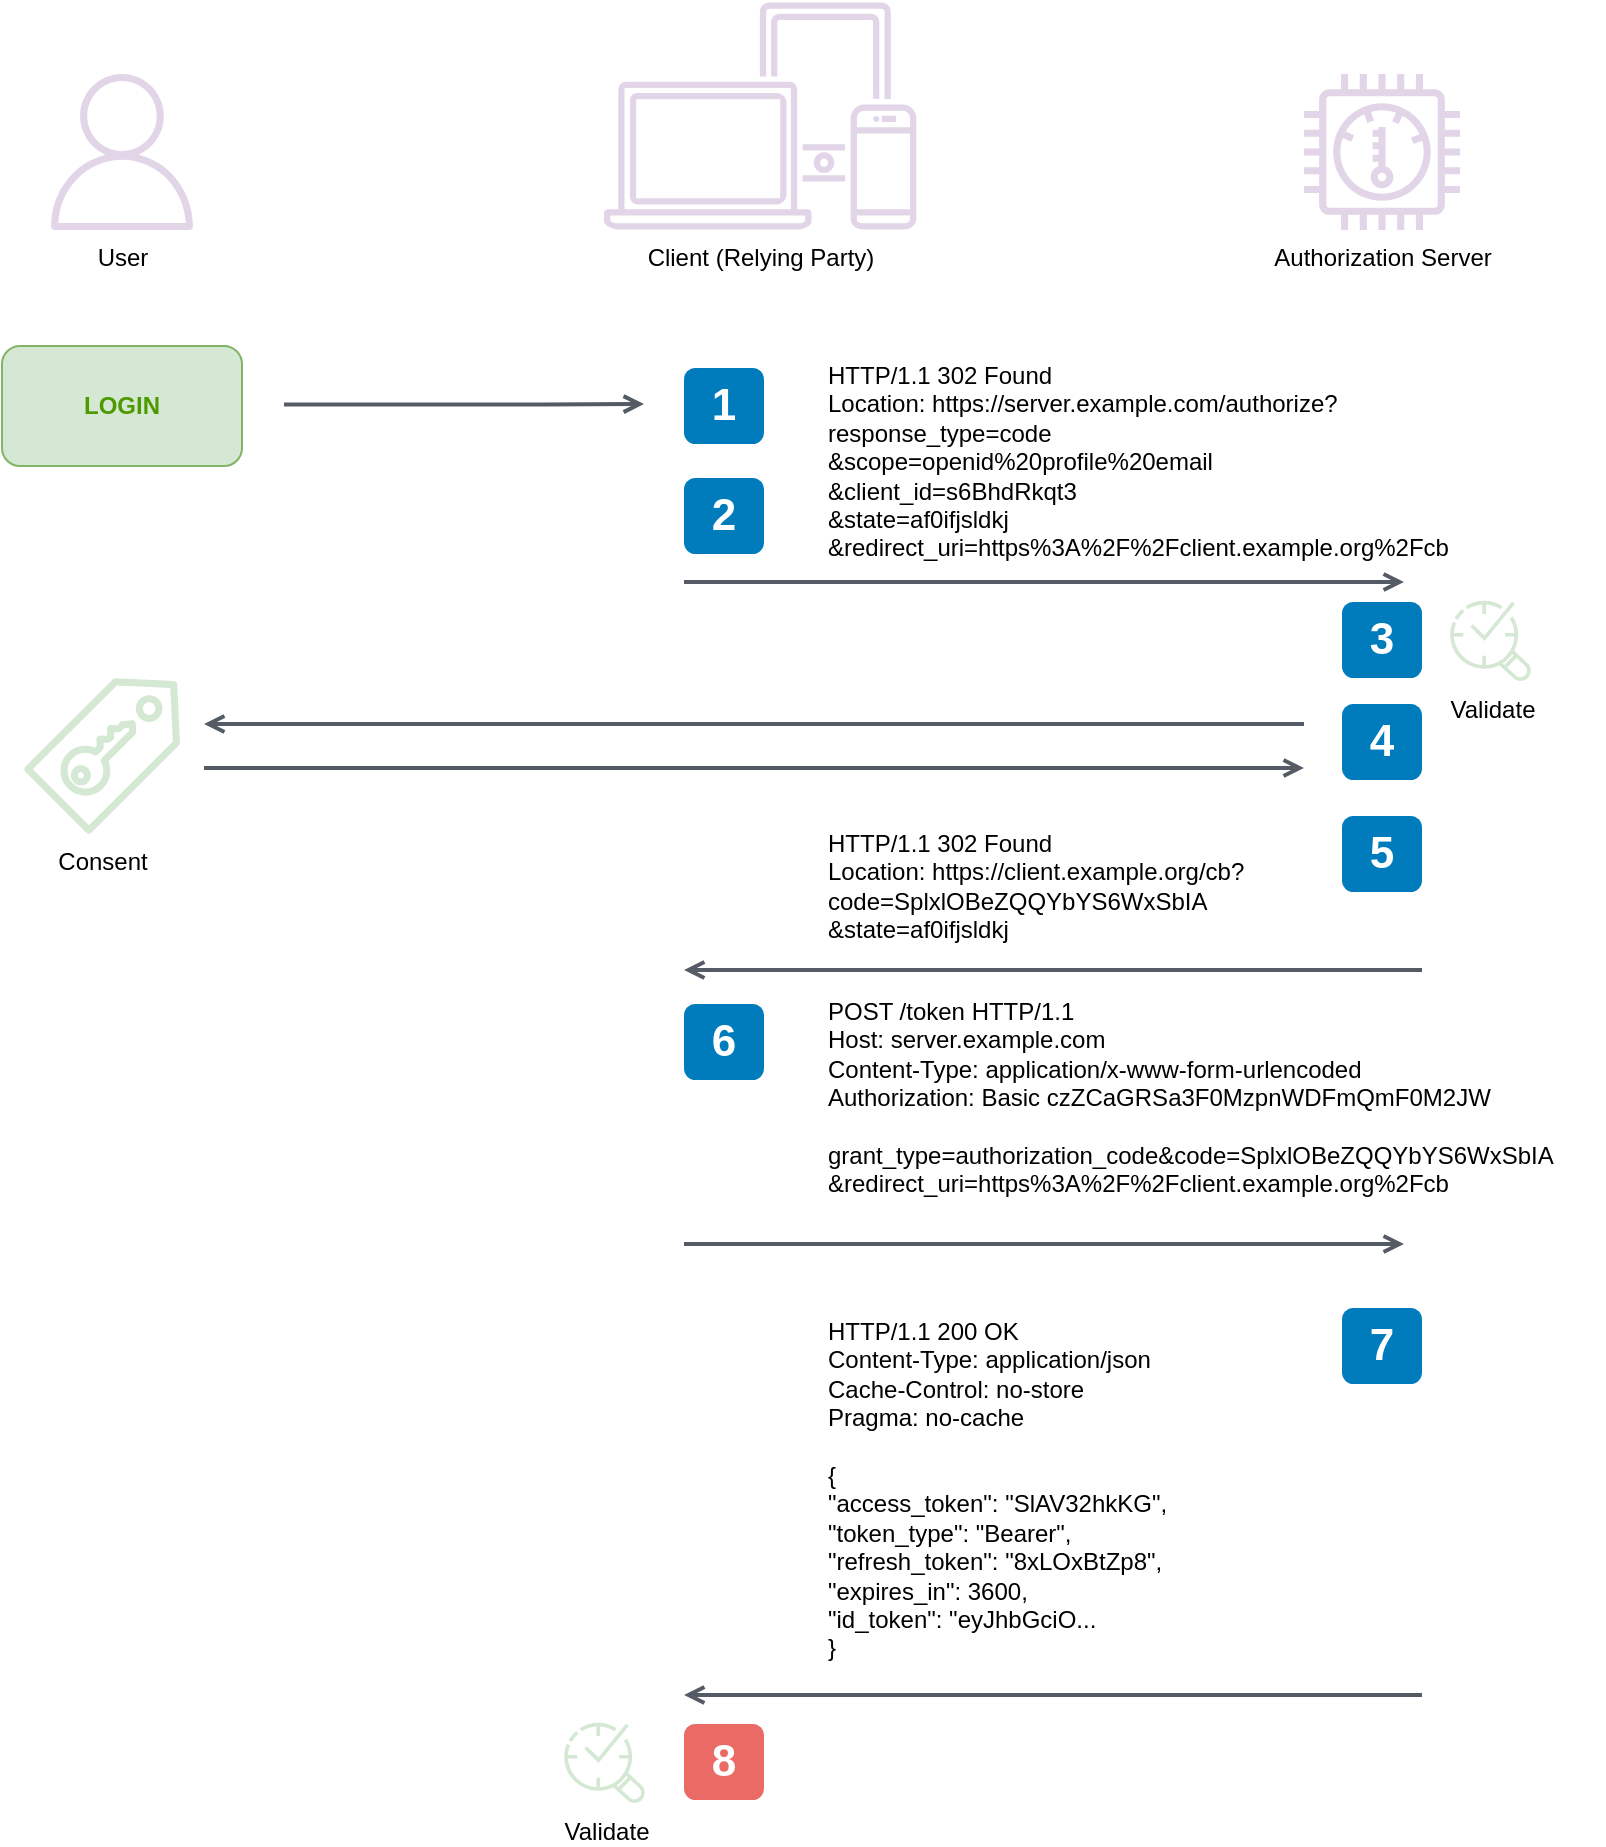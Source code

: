 <mxfile version="12.6.1" type="device"><diagram id="Ht1M8jgEwFfnCIfOTk4-" name="Page-1"><mxGraphModel dx="2031" dy="1066" grid="1" gridSize="10" guides="1" tooltips="1" connect="1" arrows="1" fold="1" page="1" pageScale="1" pageWidth="1169" pageHeight="827" math="0" shadow="0"><root><mxCell id="0"/><mxCell id="1" parent="0"/><mxCell id="-QjtrjUzRDEMRZ5MF8oH-8" value="Authorization Server" style="outlineConnect=0;fillColor=#e1d5e7;strokeColor=#9673a6;dashed=0;verticalLabelPosition=bottom;verticalAlign=top;align=center;html=1;fontSize=12;fontStyle=0;aspect=fixed;pointerEvents=1;shape=mxgraph.aws4.thermostat;" parent="1" vertex="1"><mxGeometry x="691" y="76" width="78" height="78" as="geometry"/></mxCell><mxCell id="-QjtrjUzRDEMRZ5MF8oH-9" value="1" style="rounded=1;whiteSpace=wrap;html=1;fillColor=#007CBD;strokeColor=none;fontColor=#FFFFFF;fontStyle=1;fontSize=22;" parent="1" vertex="1"><mxGeometry x="381" y="223" width="40" height="38" as="geometry"/></mxCell><mxCell id="-QjtrjUzRDEMRZ5MF8oH-27" value="2" style="rounded=1;whiteSpace=wrap;html=1;fillColor=#007CBD;strokeColor=none;fontColor=#FFFFFF;fontStyle=1;fontSize=22;" parent="1" vertex="1"><mxGeometry x="381" y="278" width="40" height="38" as="geometry"/></mxCell><mxCell id="-QjtrjUzRDEMRZ5MF8oH-28" value="3" style="rounded=1;whiteSpace=wrap;html=1;fillColor=#007CBD;strokeColor=none;fontColor=#FFFFFF;fontStyle=1;fontSize=22;" parent="1" vertex="1"><mxGeometry x="710" y="340" width="40" height="38" as="geometry"/></mxCell><mxCell id="-QjtrjUzRDEMRZ5MF8oH-29" value="4" style="rounded=1;whiteSpace=wrap;html=1;fillColor=#007CBD;strokeColor=none;fontColor=#FFFFFF;fontStyle=1;fontSize=22;" parent="1" vertex="1"><mxGeometry x="710" y="391" width="40" height="38" as="geometry"/></mxCell><mxCell id="-QjtrjUzRDEMRZ5MF8oH-30" value="5" style="rounded=1;whiteSpace=wrap;html=1;fillColor=#007CBD;strokeColor=none;fontColor=#FFFFFF;fontStyle=1;fontSize=22;" parent="1" vertex="1"><mxGeometry x="710" y="447" width="40" height="38" as="geometry"/></mxCell><mxCell id="-QjtrjUzRDEMRZ5MF8oH-31" value="6" style="rounded=1;whiteSpace=wrap;html=1;fillColor=#007CBD;strokeColor=none;fontColor=#FFFFFF;fontStyle=1;fontSize=22;" parent="1" vertex="1"><mxGeometry x="381" y="541" width="40" height="38" as="geometry"/></mxCell><mxCell id="-QjtrjUzRDEMRZ5MF8oH-32" value="7" style="rounded=1;whiteSpace=wrap;html=1;fillColor=#007CBD;strokeColor=none;fontColor=#FFFFFF;fontStyle=1;fontSize=22;" parent="1" vertex="1"><mxGeometry x="710" y="693" width="40" height="38" as="geometry"/></mxCell><mxCell id="-QjtrjUzRDEMRZ5MF8oH-33" value="8" style="rounded=1;whiteSpace=wrap;html=1;fillColor=#EA6B66;strokeColor=none;fontColor=#FFFFFF;fontStyle=1;fontSize=22;" parent="1" vertex="1"><mxGeometry x="381" y="901" width="40" height="38" as="geometry"/></mxCell><mxCell id="SCVMTBWpLvtzJIhz15lM-17" value="" style="edgeStyle=orthogonalEdgeStyle;html=1;endArrow=open;elbow=vertical;startArrow=none;endFill=0;strokeColor=#545B64;rounded=0;fontSize=14;strokeWidth=2;" parent="1" edge="1"><mxGeometry x="-0.037" y="20" width="100" relative="1" as="geometry"><mxPoint x="381" y="330" as="sourcePoint"/><mxPoint x="741" y="330" as="targetPoint"/><mxPoint as="offset"/></mxGeometry></mxCell><mxCell id="SCVMTBWpLvtzJIhz15lM-18" value="" style="edgeStyle=orthogonalEdgeStyle;html=1;endArrow=none;elbow=vertical;startArrow=open;endFill=0;strokeColor=#545B64;rounded=0;fontSize=14;strokeWidth=2;startFill=0;" parent="1" edge="1"><mxGeometry x="-0.037" y="20" width="100" relative="1" as="geometry"><mxPoint x="141" y="401" as="sourcePoint"/><mxPoint x="691" y="401" as="targetPoint"/><mxPoint as="offset"/></mxGeometry></mxCell><mxCell id="6i1AivAKj-xvAGJn3Qww-1" value="Client (Relying Party)" style="outlineConnect=0;strokeColor=#9673a6;fillColor=#e1d5e7;dashed=0;verticalLabelPosition=bottom;verticalAlign=top;align=center;html=1;fontSize=12;fontStyle=0;aspect=fixed;shape=mxgraph.aws4.illustration_devices;pointerEvents=1" vertex="1" parent="1"><mxGeometry x="341" y="40" width="156.16" height="114" as="geometry"/></mxCell><mxCell id="6i1AivAKj-xvAGJn3Qww-2" value="User" style="outlineConnect=0;fillColor=#e1d5e7;strokeColor=#9673a6;dashed=0;verticalLabelPosition=bottom;verticalAlign=top;align=center;html=1;fontSize=12;fontStyle=0;aspect=fixed;pointerEvents=1;shape=mxgraph.aws4.user;" vertex="1" parent="1"><mxGeometry x="61" y="76" width="78" height="78" as="geometry"/></mxCell><UserObject label="HTTP/1.1 302 Found&#10;  Location: https://server.example.com/authorize?&#10;    response_type=code&#10;    &amp;scope=openid%20profile%20email&#10;    &amp;client_id=s6BhdRkqt3&#10;    &amp;state=af0ifjsldkj&#10;    &amp;redirect_uri=https%3A%2F%2Fclient.example.org%2Fcb" link="HTTP/1.1 302 Found&#10;  Location: https://server.example.com/authorize?&#10;    response_type=code&#10;    &amp;scope=openid%20profile%20email&#10;    &amp;client_id=s6BhdRkqt3&#10;    &amp;state=af0ifjsldkj&#10;    &amp;redirect_uri=https%3A%2F%2Fclient.example.org%2Fcb" id="6i1AivAKj-xvAGJn3Qww-3"><mxCell style="text;html=1;" vertex="1" parent="1"><mxGeometry x="451" y="213" width="340" height="110" as="geometry"/></mxCell></UserObject><mxCell id="6i1AivAKj-xvAGJn3Qww-6" value="" style="edgeStyle=orthogonalEdgeStyle;html=1;endArrow=open;elbow=vertical;startArrow=none;endFill=0;strokeColor=#545B64;rounded=0;fontSize=14;strokeWidth=2;" edge="1" parent="1"><mxGeometry x="-0.037" y="20" width="100" relative="1" as="geometry"><mxPoint x="141" y="423" as="sourcePoint"/><mxPoint x="691" y="423" as="targetPoint"/><mxPoint as="offset"/><Array as="points"><mxPoint x="551" y="423"/><mxPoint x="551" y="423"/></Array></mxGeometry></mxCell><UserObject label="HTTP/1.1 302 Found&#10;  Location: https://client.example.org/cb?&#10;    code=SplxlOBeZQQYbYS6WxSbIA&#10;    &amp;state=af0ifjsldkj" link="HTTP/1.1 302 Found&#10;  Location: https://client.example.org/cb?&#10;    code=SplxlOBeZQQYbYS6WxSbIA&#10;    &amp;state=af0ifjsldkj" id="6i1AivAKj-xvAGJn3Qww-7"><mxCell style="text;html=1;" vertex="1" parent="1"><mxGeometry x="451" y="447" width="230" height="70" as="geometry"/></mxCell></UserObject><mxCell id="6i1AivAKj-xvAGJn3Qww-8" value="" style="edgeStyle=orthogonalEdgeStyle;html=1;endArrow=none;elbow=vertical;startArrow=open;endFill=0;strokeColor=#545B64;rounded=0;fontSize=14;strokeWidth=2;startFill=0;" edge="1" parent="1"><mxGeometry x="-0.037" y="20" width="100" relative="1" as="geometry"><mxPoint x="381" y="524" as="sourcePoint"/><mxPoint x="750" y="524" as="targetPoint"/><mxPoint as="offset"/></mxGeometry></mxCell><mxCell id="6i1AivAKj-xvAGJn3Qww-9" value="POST /token HTTP/1.1&#10;  Host: server.example.com&#10;  Content-Type: application/x-www-form-urlencoded&#10;  Authorization: Basic czZCaGRSa3F0MzpnWDFmQmF0M2JW&#10;&#10;  grant_type=authorization_code&amp;code=SplxlOBeZQQYbYS6WxSbIA&#10;    &amp;redirect_uri=https%3A%2F%2Fclient.example.org%2Fcb" style="text;html=1;" vertex="1" parent="1"><mxGeometry x="451" y="531" width="390" height="110" as="geometry"/></mxCell><mxCell id="6i1AivAKj-xvAGJn3Qww-10" value="" style="edgeStyle=orthogonalEdgeStyle;html=1;endArrow=open;elbow=vertical;startArrow=none;endFill=0;strokeColor=#545B64;rounded=0;fontSize=14;strokeWidth=2;" edge="1" parent="1"><mxGeometry x="-0.037" y="20" width="100" relative="1" as="geometry"><mxPoint x="381" y="661" as="sourcePoint"/><mxPoint x="741" y="661" as="targetPoint"/><mxPoint as="offset"/></mxGeometry></mxCell><mxCell id="6i1AivAKj-xvAGJn3Qww-11" value="HTTP/1.1 200 OK&lt;br&gt;  Content-Type: application/json&lt;br&gt;  Cache-Control: no-store&lt;br&gt;  Pragma: no-cache&lt;br&gt;&lt;br&gt;  {&lt;br&gt;   &quot;access_token&quot;: &quot;SlAV32hkKG&quot;,&lt;br&gt;   &quot;token_type&quot;: &quot;Bearer&quot;,&lt;br&gt;   &quot;refresh_token&quot;: &quot;8xLOxBtZp8&quot;,&lt;br&gt;   &quot;expires_in&quot;: 3600,&lt;br&gt;   &quot;id_token&quot;: &quot;eyJhbGciO...&lt;br&gt;}" style="text;html=1;" vertex="1" parent="1"><mxGeometry x="451" y="691" width="200" height="170" as="geometry"/></mxCell><mxCell id="6i1AivAKj-xvAGJn3Qww-12" value="" style="edgeStyle=orthogonalEdgeStyle;html=1;endArrow=none;elbow=vertical;startArrow=open;endFill=0;strokeColor=#545B64;rounded=0;fontSize=14;strokeWidth=2;startFill=0;" edge="1" parent="1"><mxGeometry x="-0.037" y="20" width="100" relative="1" as="geometry"><mxPoint x="381" y="886.5" as="sourcePoint"/><mxPoint x="750" y="886.5" as="targetPoint"/><mxPoint as="offset"/></mxGeometry></mxCell><mxCell id="6i1AivAKj-xvAGJn3Qww-13" value="Validate" style="outlineConnect=0;fillColor=#d5e8d4;strokeColor=#82b366;dashed=0;verticalLabelPosition=bottom;verticalAlign=top;align=center;html=1;fontSize=12;fontStyle=0;aspect=fixed;pointerEvents=1;shape=mxgraph.aws4.systems_manager_opscenter;" vertex="1" parent="1"><mxGeometry x="764" y="338.5" width="41" height="41" as="geometry"/></mxCell><mxCell id="6i1AivAKj-xvAGJn3Qww-14" value="Validate" style="outlineConnect=0;fillColor=#d5e8d4;strokeColor=#82b366;dashed=0;verticalLabelPosition=bottom;verticalAlign=top;align=center;html=1;fontSize=12;fontStyle=0;aspect=fixed;pointerEvents=1;shape=mxgraph.aws4.systems_manager_opscenter;" vertex="1" parent="1"><mxGeometry x="321" y="899.5" width="41" height="41" as="geometry"/></mxCell><mxCell id="6i1AivAKj-xvAGJn3Qww-15" value="Consent" style="outlineConnect=0;fillColor=#d5e8d4;strokeColor=#82b366;dashed=0;verticalLabelPosition=bottom;verticalAlign=top;align=center;html=1;fontSize=12;fontStyle=0;aspect=fixed;pointerEvents=1;shape=mxgraph.aws4.saml_token;" vertex="1" parent="1"><mxGeometry x="51" y="378" width="78" height="78" as="geometry"/></mxCell><mxCell id="6i1AivAKj-xvAGJn3Qww-20" value="&lt;b&gt;&lt;font color=&quot;#4d9900&quot;&gt;LOGIN&lt;/font&gt;&lt;/b&gt;" style="rounded=1;whiteSpace=wrap;html=1;fillColor=#d5e8d4;strokeColor=#82b366;" vertex="1" parent="1"><mxGeometry x="40" y="212" width="120" height="60" as="geometry"/></mxCell><mxCell id="6i1AivAKj-xvAGJn3Qww-21" value="" style="edgeStyle=orthogonalEdgeStyle;html=1;endArrow=open;elbow=vertical;startArrow=none;endFill=0;strokeColor=#545B64;rounded=0;fontSize=14;strokeWidth=2;" edge="1" parent="1"><mxGeometry x="-0.037" y="20" width="100" relative="1" as="geometry"><mxPoint x="181" y="241.29" as="sourcePoint"/><mxPoint x="361" y="241" as="targetPoint"/><mxPoint as="offset"/><Array as="points"><mxPoint x="311" y="241"/><mxPoint x="311" y="241"/></Array></mxGeometry></mxCell></root></mxGraphModel></diagram></mxfile>